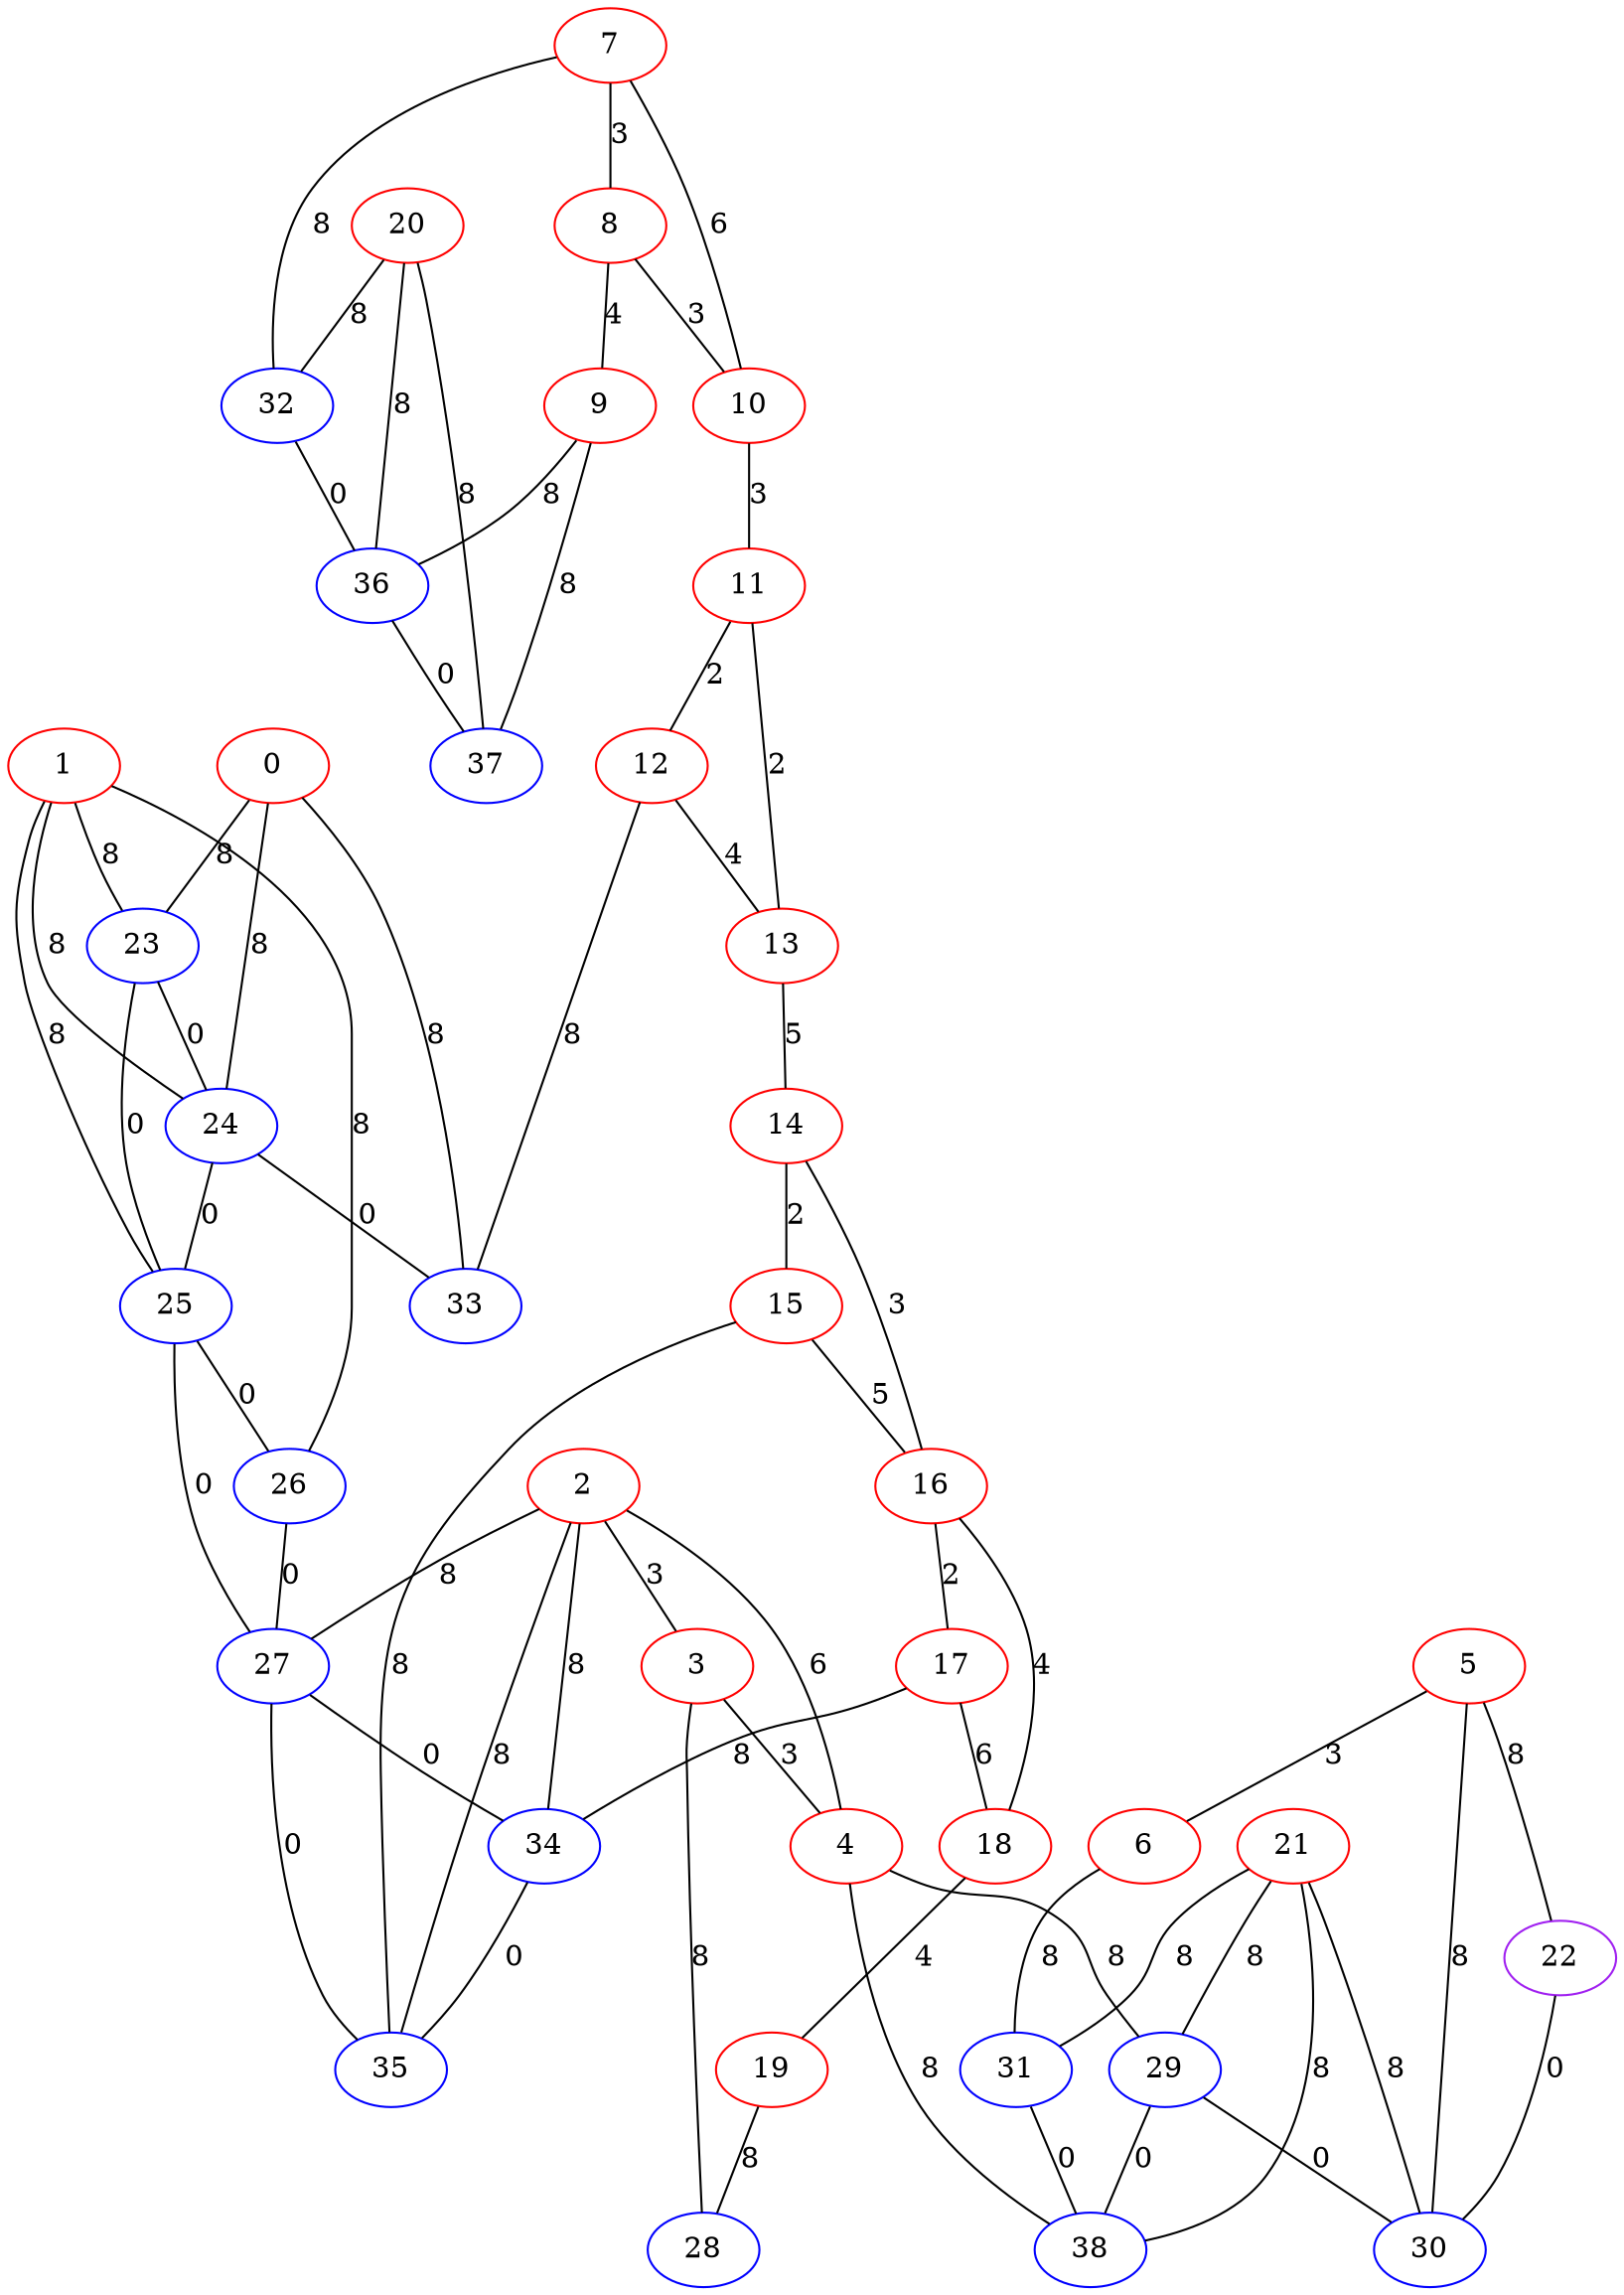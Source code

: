 graph "" {
0 [color=red, weight=1];
1 [color=red, weight=1];
2 [color=red, weight=1];
3 [color=red, weight=1];
4 [color=red, weight=1];
5 [color=red, weight=1];
6 [color=red, weight=1];
7 [color=red, weight=1];
8 [color=red, weight=1];
9 [color=red, weight=1];
10 [color=red, weight=1];
11 [color=red, weight=1];
12 [color=red, weight=1];
13 [color=red, weight=1];
14 [color=red, weight=1];
15 [color=red, weight=1];
16 [color=red, weight=1];
17 [color=red, weight=1];
18 [color=red, weight=1];
19 [color=red, weight=1];
20 [color=red, weight=1];
21 [color=red, weight=1];
22 [color=purple, weight=4];
23 [color=blue, weight=3];
24 [color=blue, weight=3];
25 [color=blue, weight=3];
26 [color=blue, weight=3];
27 [color=blue, weight=3];
28 [color=blue, weight=3];
29 [color=blue, weight=3];
30 [color=blue, weight=3];
31 [color=blue, weight=3];
32 [color=blue, weight=3];
33 [color=blue, weight=3];
34 [color=blue, weight=3];
35 [color=blue, weight=3];
36 [color=blue, weight=3];
37 [color=blue, weight=3];
38 [color=blue, weight=3];
0 -- 24  [key=0, label=8];
0 -- 33  [key=0, label=8];
0 -- 23  [key=0, label=8];
1 -- 24  [key=0, label=8];
1 -- 25  [key=0, label=8];
1 -- 26  [key=0, label=8];
1 -- 23  [key=0, label=8];
2 -- 27  [key=0, label=8];
2 -- 35  [key=0, label=8];
2 -- 34  [key=0, label=8];
2 -- 3  [key=0, label=3];
2 -- 4  [key=0, label=6];
3 -- 28  [key=0, label=8];
3 -- 4  [key=0, label=3];
4 -- 29  [key=0, label=8];
4 -- 38  [key=0, label=8];
5 -- 30  [key=0, label=8];
5 -- 22  [key=0, label=8];
5 -- 6  [key=0, label=3];
6 -- 31  [key=0, label=8];
7 -- 8  [key=0, label=3];
7 -- 32  [key=0, label=8];
7 -- 10  [key=0, label=6];
8 -- 9  [key=0, label=4];
8 -- 10  [key=0, label=3];
9 -- 36  [key=0, label=8];
9 -- 37  [key=0, label=8];
10 -- 11  [key=0, label=3];
11 -- 12  [key=0, label=2];
11 -- 13  [key=0, label=2];
12 -- 33  [key=0, label=8];
12 -- 13  [key=0, label=4];
13 -- 14  [key=0, label=5];
14 -- 16  [key=0, label=3];
14 -- 15  [key=0, label=2];
15 -- 16  [key=0, label=5];
15 -- 35  [key=0, label=8];
16 -- 17  [key=0, label=2];
16 -- 18  [key=0, label=4];
17 -- 18  [key=0, label=6];
17 -- 34  [key=0, label=8];
18 -- 19  [key=0, label=4];
19 -- 28  [key=0, label=8];
20 -- 32  [key=0, label=8];
20 -- 36  [key=0, label=8];
20 -- 37  [key=0, label=8];
21 -- 38  [key=0, label=8];
21 -- 29  [key=0, label=8];
21 -- 30  [key=0, label=8];
21 -- 31  [key=0, label=8];
22 -- 30  [key=0, label=0];
23 -- 24  [key=0, label=0];
23 -- 25  [key=0, label=0];
24 -- 25  [key=0, label=0];
24 -- 33  [key=0, label=0];
25 -- 26  [key=0, label=0];
25 -- 27  [key=0, label=0];
26 -- 27  [key=0, label=0];
27 -- 34  [key=0, label=0];
27 -- 35  [key=0, label=0];
29 -- 38  [key=0, label=0];
29 -- 30  [key=0, label=0];
31 -- 38  [key=0, label=0];
32 -- 36  [key=0, label=0];
34 -- 35  [key=0, label=0];
36 -- 37  [key=0, label=0];
}
